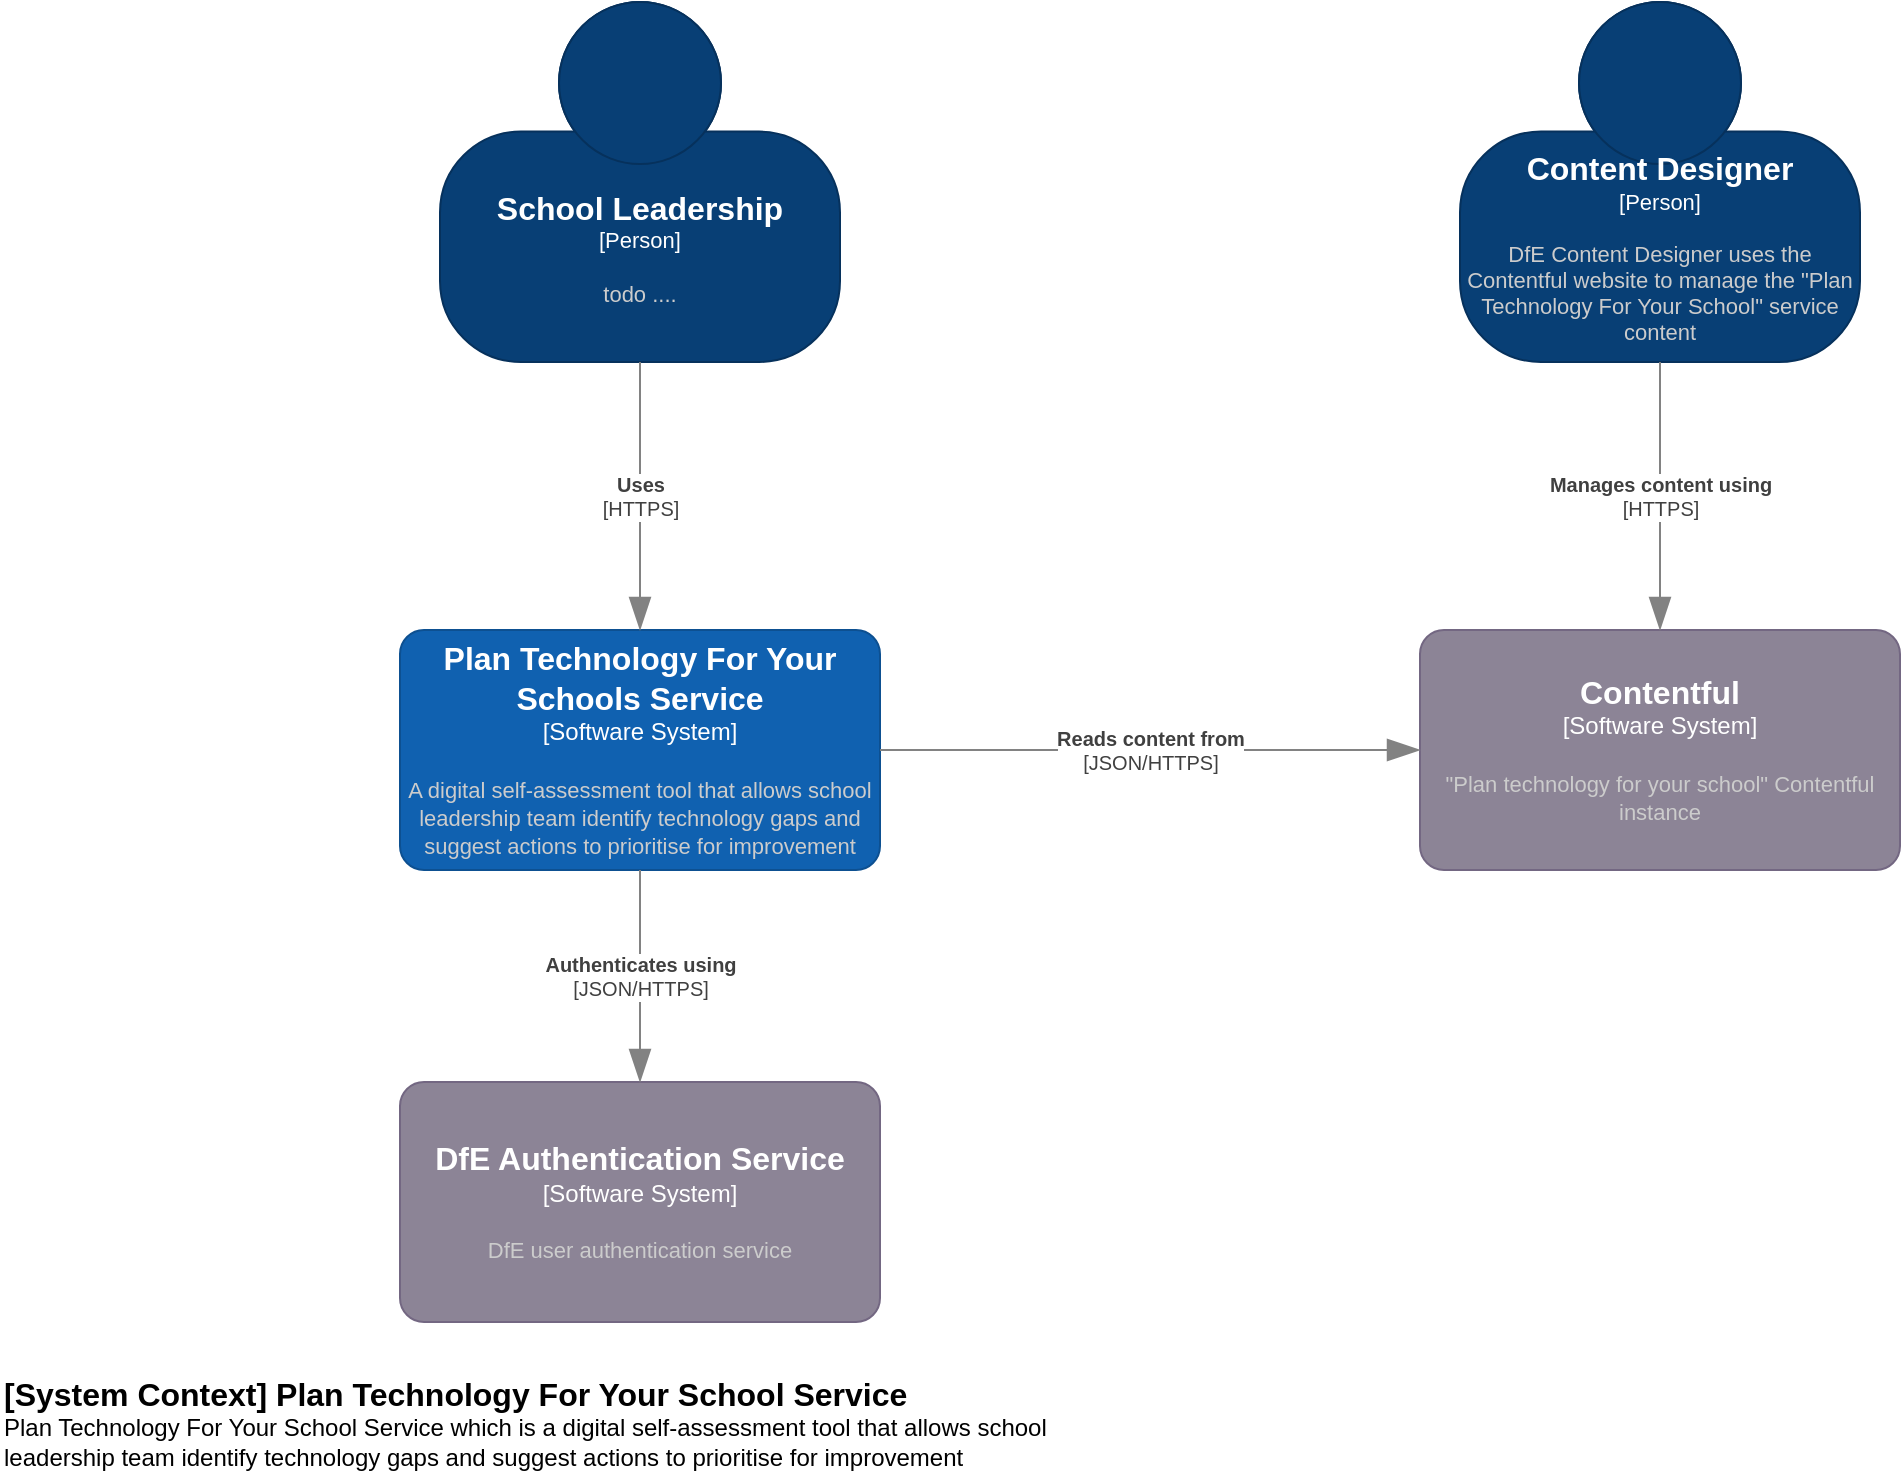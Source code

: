 <mxfile version="21.2.8" type="device" pages="3">
  <diagram id="llhbHg7pRr5Y0_1_ucUW" name="system-context">
    <mxGraphModel dx="1065" dy="969" grid="1" gridSize="10" guides="1" tooltips="1" connect="1" arrows="1" fold="1" page="1" pageScale="1" pageWidth="1169" pageHeight="827" math="0" shadow="0">
      <root>
        <mxCell id="0" />
        <mxCell id="1" parent="0" />
        <object placeholders="1" c4Name="Contentful" c4Type="Software System" c4Description="&quot;Plan technology for your school&quot; Contentful instance" label="&lt;font style=&quot;font-size: 16px&quot;&gt;&lt;b&gt;%c4Name%&lt;/b&gt;&lt;/font&gt;&lt;div&gt;[%c4Type%]&lt;/div&gt;&lt;br&gt;&lt;div&gt;&lt;font style=&quot;font-size: 11px&quot;&gt;&lt;font color=&quot;#cccccc&quot;&gt;%c4Description%&lt;/font&gt;&lt;/div&gt;" id="kcfevfEfx7oYS9AH0oSj-1">
          <mxCell style="rounded=1;whiteSpace=wrap;html=1;labelBackgroundColor=none;fillColor=#8C8496;fontColor=#ffffff;align=center;arcSize=10;strokeColor=#736782;metaEdit=1;resizable=0;points=[[0.25,0,0],[0.5,0,0],[0.75,0,0],[1,0.25,0],[1,0.5,0],[1,0.75,0],[0.75,1,0],[0.5,1,0],[0.25,1,0],[0,0.75,0],[0,0.5,0],[0,0.25,0]];" parent="1" vertex="1">
            <mxGeometry x="720" y="394" width="240" height="120" as="geometry" />
          </mxCell>
        </object>
        <object placeholders="1" c4Name="Content Designer" c4Type="Person" c4Description="DfE Content Designer uses the Contentful website to manage the &quot;Plan Technology For Your School&quot; service content" label="&lt;font style=&quot;font-size: 16px&quot;&gt;&lt;b&gt;%c4Name%&lt;/b&gt;&lt;/font&gt;&lt;div&gt;[%c4Type%]&lt;/div&gt;&lt;br&gt;&lt;div&gt;&lt;font style=&quot;font-size: 11px&quot;&gt;&lt;font color=&quot;#cccccc&quot;&gt;%c4Description%&lt;/font&gt;&lt;/div&gt;" id="kcfevfEfx7oYS9AH0oSj-2">
          <mxCell style="html=1;fontSize=11;dashed=0;whiteSpace=wrap;fillColor=#083F75;strokeColor=#06315C;fontColor=#ffffff;shape=mxgraph.c4.person2;align=center;metaEdit=1;points=[[0.5,0,0],[1,0.5,0],[1,0.75,0],[0.75,1,0],[0.5,1,0],[0.25,1,0],[0,0.75,0],[0,0.5,0]];resizable=0;" parent="1" vertex="1">
            <mxGeometry x="740" y="80" width="200" height="180" as="geometry" />
          </mxCell>
        </object>
        <object placeholders="1" c4Type="Relationship" c4Technology="HTTPS" c4Description="Manages content using" label="&lt;div style=&quot;text-align: left&quot;&gt;&lt;div style=&quot;text-align: center&quot;&gt;&lt;b&gt;%c4Description%&lt;/b&gt;&lt;/div&gt;&lt;div style=&quot;text-align: center&quot;&gt;[%c4Technology%]&lt;/div&gt;&lt;/div&gt;" id="kcfevfEfx7oYS9AH0oSj-3">
          <mxCell style="endArrow=blockThin;html=1;fontSize=10;fontColor=#404040;strokeWidth=1;endFill=1;strokeColor=#828282;elbow=vertical;metaEdit=1;endSize=14;startSize=14;jumpStyle=arc;jumpSize=16;rounded=0;edgeStyle=orthogonalEdgeStyle;exitX=0.5;exitY=1;exitDx=0;exitDy=0;exitPerimeter=0;" parent="1" source="kcfevfEfx7oYS9AH0oSj-2" target="kcfevfEfx7oYS9AH0oSj-1" edge="1">
            <mxGeometry width="240" relative="1" as="geometry">
              <mxPoint x="830" y="470" as="sourcePoint" />
              <mxPoint x="1070" y="470" as="targetPoint" />
            </mxGeometry>
          </mxCell>
        </object>
        <object placeholders="1" c4Name="DfE Authentication Service" c4Type="Software System" c4Description="DfE user authentication service" label="&lt;font style=&quot;font-size: 16px&quot;&gt;&lt;b&gt;%c4Name%&lt;/b&gt;&lt;/font&gt;&lt;div&gt;[%c4Type%]&lt;/div&gt;&lt;br&gt;&lt;div&gt;&lt;font style=&quot;font-size: 11px&quot;&gt;&lt;font color=&quot;#cccccc&quot;&gt;%c4Description%&lt;/font&gt;&lt;/div&gt;" id="kcfevfEfx7oYS9AH0oSj-4">
          <mxCell style="rounded=1;whiteSpace=wrap;html=1;labelBackgroundColor=none;fillColor=#8C8496;fontColor=#ffffff;align=center;arcSize=10;strokeColor=#736782;metaEdit=1;resizable=0;points=[[0.25,0,0],[0.5,0,0],[0.75,0,0],[1,0.25,0],[1,0.5,0],[1,0.75,0],[0.75,1,0],[0.5,1,0],[0.25,1,0],[0,0.75,0],[0,0.5,0],[0,0.25,0]];" parent="1" vertex="1">
            <mxGeometry x="210" y="620" width="240" height="120" as="geometry" />
          </mxCell>
        </object>
        <object placeholders="1" c4Name="Plan Technology For Your Schools Service" c4Type="Software System" c4Description="A digital self-assessment tool that allows school leadership team identify technology gaps and suggest actions to prioritise for improvement" label="&lt;font style=&quot;font-size: 16px&quot;&gt;&lt;b&gt;%c4Name%&lt;/b&gt;&lt;/font&gt;&lt;div&gt;[%c4Type%]&lt;/div&gt;&lt;br&gt;&lt;div&gt;&lt;font style=&quot;font-size: 11px&quot;&gt;&lt;font color=&quot;#cccccc&quot;&gt;%c4Description%&lt;/font&gt;&lt;/div&gt;" id="kcfevfEfx7oYS9AH0oSj-5">
          <mxCell style="rounded=1;whiteSpace=wrap;html=1;labelBackgroundColor=none;fillColor=#1061B0;fontColor=#ffffff;align=center;arcSize=10;strokeColor=#0D5091;metaEdit=1;resizable=0;points=[[0.25,0,0],[0.5,0,0],[0.75,0,0],[1,0.25,0],[1,0.5,0],[1,0.75,0],[0.75,1,0],[0.5,1,0],[0.25,1,0],[0,0.75,0],[0,0.5,0],[0,0.25,0]];" parent="1" vertex="1">
            <mxGeometry x="210" y="394" width="240" height="120" as="geometry" />
          </mxCell>
        </object>
        <object placeholders="1" c4Type="Relationship" c4Technology="JSON/HTTPS" c4Description="Reads content from" label="&lt;div style=&quot;text-align: left&quot;&gt;&lt;div style=&quot;text-align: center&quot;&gt;&lt;b&gt;%c4Description%&lt;/b&gt;&lt;/div&gt;&lt;div style=&quot;text-align: center&quot;&gt;[%c4Technology%]&lt;/div&gt;&lt;/div&gt;" id="kcfevfEfx7oYS9AH0oSj-6">
          <mxCell style="endArrow=blockThin;html=1;fontSize=10;fontColor=#404040;strokeWidth=1;endFill=1;strokeColor=#828282;elbow=vertical;metaEdit=1;endSize=14;startSize=14;jumpStyle=arc;jumpSize=16;rounded=0;edgeStyle=orthogonalEdgeStyle;exitX=1;exitY=0.5;exitDx=0;exitDy=0;exitPerimeter=0;entryX=0;entryY=0.5;entryDx=0;entryDy=0;entryPerimeter=0;" parent="1" source="kcfevfEfx7oYS9AH0oSj-5" target="kcfevfEfx7oYS9AH0oSj-1" edge="1">
            <mxGeometry width="240" relative="1" as="geometry">
              <mxPoint x="500" y="580" as="sourcePoint" />
              <mxPoint x="740" y="580" as="targetPoint" />
            </mxGeometry>
          </mxCell>
        </object>
        <object placeholders="1" c4Type="Relationship" c4Technology="JSON/HTTPS" c4Description="Authenticates using" label="&lt;div style=&quot;text-align: left&quot;&gt;&lt;div style=&quot;text-align: center&quot;&gt;&lt;b&gt;%c4Description%&lt;/b&gt;&lt;/div&gt;&lt;div style=&quot;text-align: center&quot;&gt;[%c4Technology%]&lt;/div&gt;&lt;/div&gt;" id="kcfevfEfx7oYS9AH0oSj-7">
          <mxCell style="endArrow=blockThin;html=1;fontSize=10;fontColor=#404040;strokeWidth=1;endFill=1;strokeColor=#828282;elbow=vertical;metaEdit=1;endSize=14;startSize=14;jumpStyle=arc;jumpSize=16;rounded=0;edgeStyle=orthogonalEdgeStyle;exitX=0.5;exitY=1;exitDx=0;exitDy=0;exitPerimeter=0;entryX=0.5;entryY=0;entryDx=0;entryDy=0;entryPerimeter=0;" parent="1" source="kcfevfEfx7oYS9AH0oSj-5" target="kcfevfEfx7oYS9AH0oSj-4" edge="1">
            <mxGeometry width="240" relative="1" as="geometry">
              <mxPoint x="350" y="600" as="sourcePoint" />
              <mxPoint x="590" y="600" as="targetPoint" />
            </mxGeometry>
          </mxCell>
        </object>
        <object placeholders="1" c4Name="School Leadership" c4Type="Person" c4Description="todo ...." label="&lt;font style=&quot;font-size: 16px&quot;&gt;&lt;b&gt;%c4Name%&lt;/b&gt;&lt;/font&gt;&lt;div&gt;[%c4Type%]&lt;/div&gt;&lt;br&gt;&lt;div&gt;&lt;font style=&quot;font-size: 11px&quot;&gt;&lt;font color=&quot;#cccccc&quot;&gt;%c4Description%&lt;/font&gt;&lt;/div&gt;" id="kcfevfEfx7oYS9AH0oSj-8">
          <mxCell style="html=1;fontSize=11;dashed=0;whiteSpace=wrap;fillColor=#083F75;strokeColor=#06315C;fontColor=#ffffff;shape=mxgraph.c4.person2;align=center;metaEdit=1;points=[[0.5,0,0],[1,0.5,0],[1,0.75,0],[0.75,1,0],[0.5,1,0],[0.25,1,0],[0,0.75,0],[0,0.5,0]];resizable=0;" parent="1" vertex="1">
            <mxGeometry x="230" y="80" width="200" height="180" as="geometry" />
          </mxCell>
        </object>
        <object placeholders="1" c4Name="[System Context] Plan Technology For Your School Service" c4Type="ContainerScopeBoundary" c4Description="Plan Technology For Your School Service which is a digital self-assessment tool that allows school leadership team identify technology gaps and suggest actions to prioritise for improvement" label="&lt;font style=&quot;font-size: 16px&quot;&gt;&lt;b&gt;&lt;div style=&quot;text-align: left&quot;&gt;%c4Name%&lt;/div&gt;&lt;/b&gt;&lt;/font&gt;&lt;div style=&quot;text-align: left&quot;&gt;%c4Description%&lt;/div&gt;" id="tpSk6BD5lnO9icv4CqCy-1">
          <mxCell style="text;html=1;strokeColor=none;fillColor=none;align=left;verticalAlign=top;whiteSpace=wrap;rounded=0;metaEdit=1;allowArrows=0;resizable=1;rotatable=0;connectable=0;recursiveResize=0;expand=0;pointerEvents=0;points=[[0.25,0,0],[0.5,0,0],[0.75,0,0],[1,0.25,0],[1,0.5,0],[1,0.75,0],[0.75,1,0],[0.5,1,0],[0.25,1,0],[0,0.75,0],[0,0.5,0],[0,0.25,0]];" parent="1" vertex="1">
            <mxGeometry x="10" y="760" width="550" height="60" as="geometry" />
          </mxCell>
        </object>
        <object placeholders="1" c4Type="Relationship" c4Technology="HTTPS" c4Description="Uses" label="&lt;div style=&quot;text-align: left&quot;&gt;&lt;div style=&quot;text-align: center&quot;&gt;&lt;b&gt;%c4Description%&lt;/b&gt;&lt;/div&gt;&lt;div style=&quot;text-align: center&quot;&gt;[%c4Technology%]&lt;/div&gt;&lt;/div&gt;" id="AFK7GcSgtt33SaGjXQTe-1">
          <mxCell style="endArrow=blockThin;html=1;fontSize=10;fontColor=#404040;strokeWidth=1;endFill=1;strokeColor=#828282;elbow=vertical;metaEdit=1;endSize=14;startSize=14;jumpStyle=arc;jumpSize=16;rounded=0;edgeStyle=orthogonalEdgeStyle;exitX=0.5;exitY=1;exitDx=0;exitDy=0;exitPerimeter=0;entryX=0.5;entryY=0;entryDx=0;entryDy=0;entryPerimeter=0;" parent="1" source="kcfevfEfx7oYS9AH0oSj-8" target="kcfevfEfx7oYS9AH0oSj-5" edge="1">
            <mxGeometry width="240" relative="1" as="geometry">
              <mxPoint x="290" y="320" as="sourcePoint" />
              <mxPoint x="530" y="320" as="targetPoint" />
            </mxGeometry>
          </mxCell>
        </object>
      </root>
    </mxGraphModel>
  </diagram>
  <diagram id="xTMcLO7WWEW4lS0KgW8j" name="container-diagram">
    <mxGraphModel dx="1065" dy="969" grid="1" gridSize="10" guides="1" tooltips="1" connect="1" arrows="1" fold="1" page="1" pageScale="1" pageWidth="1169" pageHeight="827" math="0" shadow="0">
      <root>
        <mxCell id="0" />
        <mxCell id="1" parent="0" />
        <object placeholders="1" c4Name="Plan Technology For Your Schools Service" c4Type="SystemScopeBoundary" c4Application="Software System" label="&lt;font style=&quot;font-size: 16px&quot;&gt;&lt;b&gt;&lt;div style=&quot;text-align: left&quot;&gt;%c4Name%&lt;/div&gt;&lt;/b&gt;&lt;/font&gt;&lt;div style=&quot;text-align: left&quot;&gt;[%c4Application%]&lt;/div&gt;" id="O6oBchrZ0YL39jiJQCHx-1">
          <mxCell style="rounded=1;fontSize=11;whiteSpace=wrap;html=1;dashed=1;arcSize=20;fillColor=none;strokeColor=#666666;fontColor=#333333;labelBackgroundColor=none;align=left;verticalAlign=bottom;labelBorderColor=none;spacingTop=0;spacing=10;dashPattern=8 4;metaEdit=1;rotatable=0;perimeter=rectanglePerimeter;noLabel=0;labelPadding=0;allowArrows=0;connectable=0;expand=0;recursiveResize=0;editable=1;pointerEvents=0;absoluteArcSize=1;points=[[0.25,0,0],[0.5,0,0],[0.75,0,0],[1,0.25,0],[1,0.5,0],[1,0.75,0],[0.75,1,0],[0.5,1,0],[0.25,1,0],[0,0.75,0],[0,0.5,0],[0,0.25,0]];" vertex="1" parent="1">
            <mxGeometry x="20" y="253" width="860" height="506" as="geometry" />
          </mxCell>
        </object>
        <object placeholders="1" c4Name="Contentful" c4Type="Software System" c4Description="&quot;Plan technology for your school&quot; Contentful instance which is a headless CMS offering a flexible API-driven approach, enabling multi-platform content delivery and management with ease." label="&lt;font style=&quot;font-size: 16px&quot;&gt;&lt;b&gt;%c4Name%&lt;/b&gt;&lt;/font&gt;&lt;div&gt;[%c4Type%]&lt;/div&gt;&lt;br&gt;&lt;div&gt;&lt;font style=&quot;font-size: 11px&quot;&gt;&lt;font color=&quot;#cccccc&quot;&gt;%c4Description%&lt;/font&gt;&lt;/div&gt;" id="pgQvDQrHYyyHkx4VdOLk-1">
          <mxCell style="rounded=1;whiteSpace=wrap;html=1;labelBackgroundColor=none;fillColor=#8C8496;fontColor=#ffffff;align=center;arcSize=10;strokeColor=#736782;metaEdit=1;resizable=0;points=[[0.25,0,0],[0.5,0,0],[0.75,0,0],[1,0.25,0],[1,0.5,0],[1,0.75,0],[0.75,1,0],[0.5,1,0],[0.25,1,0],[0,0.75,0],[0,0.5,0],[0,0.25,0]];" vertex="1" parent="1">
            <mxGeometry x="912" y="330" width="240" height="120" as="geometry" />
          </mxCell>
        </object>
        <object placeholders="1" c4Name="DfE Sign-in Service" c4Type="Software System" c4Description="DfE Sign-in is how schools and other education organisations access DfE online services" label="&lt;font style=&quot;font-size: 16px&quot;&gt;&lt;b&gt;%c4Name%&lt;/b&gt;&lt;/font&gt;&lt;div&gt;[%c4Type%]&lt;/div&gt;&lt;br&gt;&lt;div&gt;&lt;font style=&quot;font-size: 11px&quot;&gt;&lt;font color=&quot;#cccccc&quot;&gt;%c4Description%&lt;/font&gt;&lt;/div&gt;" id="4XgTArNsYvHyBIFuxyTV-1">
          <mxCell style="rounded=1;whiteSpace=wrap;html=1;labelBackgroundColor=none;fillColor=#8C8496;fontColor=#ffffff;align=center;arcSize=10;strokeColor=#736782;metaEdit=1;resizable=0;points=[[0.25,0,0],[0.5,0,0],[0.75,0,0],[1,0.25,0],[1,0.5,0],[1,0.75,0],[0.75,1,0],[0.5,1,0],[0.25,1,0],[0,0.75,0],[0,0.5,0],[0,0.25,0]];" vertex="1" parent="1">
            <mxGeometry x="450" y="100" width="240" height="120" as="geometry" />
          </mxCell>
        </object>
        <object placeholders="1" c4Name="School Leadership" c4Type="Person" c4Description="todo ...." label="&lt;font style=&quot;font-size: 16px&quot;&gt;&lt;b&gt;%c4Name%&lt;/b&gt;&lt;/font&gt;&lt;div&gt;[%c4Type%]&lt;/div&gt;&lt;br&gt;&lt;div&gt;&lt;font style=&quot;font-size: 11px&quot;&gt;&lt;font color=&quot;#cccccc&quot;&gt;%c4Description%&lt;/font&gt;&lt;/div&gt;" id="7vjGi-4TEvc-QNEJ7eCa-1">
          <mxCell style="html=1;fontSize=11;dashed=0;whiteSpace=wrap;fillColor=#083F75;strokeColor=#06315C;fontColor=#ffffff;shape=mxgraph.c4.person2;align=center;metaEdit=1;points=[[0.5,0,0],[1,0.5,0],[1,0.75,0],[0.75,1,0],[0.5,1,0],[0.25,1,0],[0,0.75,0],[0,0.5,0]];resizable=0;" vertex="1" parent="1">
            <mxGeometry x="100" y="23" width="200" height="180" as="geometry" />
          </mxCell>
        </object>
        <object placeholders="1" c4Name="Content Designer" c4Type="Person" c4Description="DfE Content Designer uses the Contentful website to manage the &quot;Plan Technology For Your School&quot; service content" label="&lt;font style=&quot;font-size: 16px&quot;&gt;&lt;b&gt;%c4Name%&lt;/b&gt;&lt;/font&gt;&lt;div&gt;[%c4Type%]&lt;/div&gt;&lt;br&gt;&lt;div&gt;&lt;font style=&quot;font-size: 11px&quot;&gt;&lt;font color=&quot;#cccccc&quot;&gt;%c4Description%&lt;/font&gt;&lt;/div&gt;" id="uL8MtvQMhVevNlb0I7o1-1">
          <mxCell style="html=1;fontSize=11;dashed=0;whiteSpace=wrap;fillColor=#083F75;strokeColor=#06315C;fontColor=#ffffff;shape=mxgraph.c4.person2;align=center;metaEdit=1;points=[[0.5,0,0],[1,0.5,0],[1,0.75,0],[0.75,1,0],[0.5,1,0],[0.25,1,0],[0,0.75,0],[0,0.5,0]];resizable=0;" vertex="1" parent="1">
            <mxGeometry x="932" y="23" width="200" height="180" as="geometry" />
          </mxCell>
        </object>
        <object placeholders="1" c4Type="Relationship" c4Technology="HTTPS" c4Description="Manages content using" label="&lt;div style=&quot;text-align: left&quot;&gt;&lt;div style=&quot;text-align: center&quot;&gt;&lt;b&gt;%c4Description%&lt;/b&gt;&lt;/div&gt;&lt;div style=&quot;text-align: center&quot;&gt;[%c4Technology%]&lt;/div&gt;&lt;/div&gt;" id="Sfm_Lx1nd5BcqRbDe_9p-1">
          <mxCell style="endArrow=blockThin;html=1;fontSize=10;fontColor=#404040;strokeWidth=1;endFill=1;strokeColor=#828282;elbow=vertical;metaEdit=1;endSize=14;startSize=14;jumpStyle=arc;jumpSize=16;rounded=0;edgeStyle=orthogonalEdgeStyle;exitX=0.5;exitY=1;exitDx=0;exitDy=0;exitPerimeter=0;" edge="1" parent="1" source="uL8MtvQMhVevNlb0I7o1-1" target="pgQvDQrHYyyHkx4VdOLk-1">
            <mxGeometry width="240" relative="1" as="geometry">
              <mxPoint x="862" y="253" as="sourcePoint" />
              <mxPoint x="862" y="387" as="targetPoint" />
            </mxGeometry>
          </mxCell>
        </object>
        <object placeholders="1" c4Type="Relationship" c4Technology="HTTPS" c4Description="Uses" label="&lt;div style=&quot;text-align: left&quot;&gt;&lt;div style=&quot;text-align: center&quot;&gt;&lt;b&gt;%c4Description%&lt;/b&gt;&lt;/div&gt;&lt;div style=&quot;text-align: center&quot;&gt;[%c4Technology%]&lt;/div&gt;&lt;/div&gt;" id="6KHPZgez69xVDhv4J5xw-1">
          <mxCell style="endArrow=blockThin;html=1;fontSize=10;fontColor=#404040;strokeWidth=1;endFill=1;strokeColor=#828282;elbow=vertical;metaEdit=1;endSize=14;startSize=14;jumpStyle=arc;jumpSize=16;rounded=0;edgeStyle=orthogonalEdgeStyle;exitX=0.5;exitY=1;exitDx=0;exitDy=0;exitPerimeter=0;entryX=0.5;entryY=0;entryDx=0;entryDy=0;entryPerimeter=0;" edge="1" parent="1" source="7vjGi-4TEvc-QNEJ7eCa-1" target="ds1wdObaHgS2VHU4gXvM-2">
            <mxGeometry width="240" relative="1" as="geometry">
              <mxPoint x="330" y="253" as="sourcePoint" />
              <mxPoint x="150" y="383" as="targetPoint" />
            </mxGeometry>
          </mxCell>
        </object>
        <object placeholders="1" c4Type="PlanTech Database" c4Container="Container" c4Technology="Azure SQL" c4Description="Description of storage type container role/responsibility." label="&lt;font style=&quot;font-size: 16px&quot;&gt;&lt;b&gt;%c4Type%&lt;/b&gt;&lt;/font&gt;&lt;div&gt;[%c4Container%:&amp;nbsp;%c4Technology%]&lt;/div&gt;&lt;br&gt;&lt;div&gt;&lt;font style=&quot;font-size: 11px&quot;&gt;&lt;font color=&quot;#E6E6E6&quot;&gt;%c4Description%&lt;/font&gt;&lt;/div&gt;" id="ds1wdObaHgS2VHU4gXvM-1">
          <mxCell style="shape=cylinder3;size=15;whiteSpace=wrap;html=1;boundedLbl=1;rounded=0;labelBackgroundColor=none;fillColor=#23A2D9;fontSize=12;fontColor=#ffffff;align=center;strokeColor=#0E7DAD;metaEdit=1;points=[[0.5,0,0],[1,0.25,0],[1,0.5,0],[1,0.75,0],[0.5,1,0],[0,0.75,0],[0,0.5,0],[0,0.25,0]];resizable=0;" vertex="1" parent="1">
            <mxGeometry x="620" y="573" width="240" height="120" as="geometry" />
          </mxCell>
        </object>
        <object placeholders="1" c4Name="PlanTech App" c4Type="Container" c4Technology="ASP.NET MVC" c4Description="" label="&lt;font style=&quot;font-size: 16px&quot;&gt;&lt;b&gt;%c4Name%&lt;/b&gt;&lt;/font&gt;&lt;div&gt;[%c4Type%: %c4Technology%]&lt;/div&gt;&lt;br&gt;&lt;div&gt;&lt;font style=&quot;font-size: 11px&quot;&gt;&lt;font color=&quot;#E6E6E6&quot;&gt;%c4Description%&lt;/font&gt;&lt;/div&gt;" id="ds1wdObaHgS2VHU4gXvM-2">
          <mxCell style="rounded=1;whiteSpace=wrap;html=1;fontSize=11;labelBackgroundColor=none;fillColor=#23A2D9;fontColor=#ffffff;align=center;arcSize=10;strokeColor=#0E7DAD;metaEdit=1;resizable=0;points=[[0.25,0,0],[0.5,0,0],[0.75,0,0],[1,0.25,0],[1,0.5,0],[1,0.75,0],[0.75,1,0],[0.5,1,0],[0.25,1,0],[0,0.75,0],[0,0.5,0],[0,0.25,0]];" vertex="1" parent="1">
            <mxGeometry x="80" y="300" width="240" height="120" as="geometry" />
          </mxCell>
        </object>
        <object placeholders="1" c4Name="Azure Key Vault" c4Type="Software System" c4Description="Azure Key Vault is a cloud service for securely storing and accessing secrets, keys, and certificates, enhancing data protection." label="&lt;font style=&quot;font-size: 16px&quot;&gt;&lt;b&gt;%c4Name%&lt;/b&gt;&lt;/font&gt;&lt;div&gt;[%c4Type%]&lt;/div&gt;&lt;br&gt;&lt;div&gt;&lt;font style=&quot;font-size: 11px&quot;&gt;&lt;font color=&quot;#cccccc&quot;&gt;%c4Description%&lt;/font&gt;&lt;/div&gt;" id="Yr6ur-0m9Q9l5Qvae4gP-2">
          <mxCell style="rounded=1;whiteSpace=wrap;html=1;labelBackgroundColor=none;fillColor=#23A2D9;fontColor=#ffffff;align=center;arcSize=10;strokeColor=#736782;metaEdit=1;resizable=0;points=[[0.25,0,0],[0.5,0,0],[0.75,0,0],[1,0.25,0],[1,0.5,0],[1,0.75,0],[0.75,1,0],[0.5,1,0],[0.25,1,0],[0,0.75,0],[0,0.5,0],[0,0.25,0]];" vertex="1" parent="1">
            <mxGeometry x="80" y="573" width="240" height="120" as="geometry" />
          </mxCell>
        </object>
        <mxCell id="Yr6ur-0m9Q9l5Qvae4gP-3" value="" style="image;aspect=fixed;html=1;points=[];align=center;fontSize=12;image=img/lib/azure2/security/Key_Vaults.svg;" vertex="1" parent="1">
          <mxGeometry x="60" y="553" width="40" height="40" as="geometry" />
        </mxCell>
        <mxCell id="Yr6ur-0m9Q9l5Qvae4gP-5" value="" style="image;aspect=fixed;html=1;points=[];align=center;fontSize=12;image=img/lib/azure2/databases/SQL_Database.svg;" vertex="1" parent="1">
          <mxGeometry x="600" y="553" width="37.5" height="50" as="geometry" />
        </mxCell>
        <mxCell id="Yr6ur-0m9Q9l5Qvae4gP-8" value="" style="shape=image;verticalLabelPosition=bottom;labelBackgroundColor=default;verticalAlign=top;aspect=fixed;imageAspect=0;image=https://seeklogo.com/images/C/contentful-logo-C395C545BF-seeklogo.com.png;" vertex="1" parent="1">
          <mxGeometry x="896" y="310" width="36" height="40.6" as="geometry" />
        </mxCell>
        <object placeholders="1" c4Name="Azure Application Insights" c4Type="Software System" c4Description="Azure Application Insights is a Microsoft service providing real-time analytics and diagnostics for developers to improve application performance and usability." label="&lt;font style=&quot;font-size: 16px&quot;&gt;&lt;b&gt;%c4Name%&lt;/b&gt;&lt;/font&gt;&lt;div&gt;[%c4Type%]&lt;/div&gt;&lt;br&gt;&lt;div&gt;&lt;font style=&quot;font-size: 11px&quot;&gt;&lt;font color=&quot;#cccccc&quot;&gt;%c4Description%&lt;/font&gt;&lt;/div&gt;" id="Yr6ur-0m9Q9l5Qvae4gP-9">
          <mxCell style="rounded=1;whiteSpace=wrap;html=1;labelBackgroundColor=none;fillColor=#23A2D9;fontColor=#ffffff;align=center;arcSize=10;strokeColor=#736782;metaEdit=1;resizable=0;points=[[0.25,0,0],[0.5,0,0],[0.75,0,0],[1,0.25,0],[1,0.5,0],[1,0.75,0],[0.75,1,0],[0.5,1,0],[0.25,1,0],[0,0.75,0],[0,0.5,0],[0,0.25,0]];" vertex="1" parent="1">
            <mxGeometry x="344.5" y="573" width="240" height="120" as="geometry" />
          </mxCell>
        </object>
        <mxCell id="Yr6ur-0m9Q9l5Qvae4gP-10" value="" style="image;aspect=fixed;html=1;points=[];align=center;fontSize=12;image=img/lib/azure2/devops/Application_Insights.svg;" vertex="1" parent="1">
          <mxGeometry x="334.5" y="553" width="27.94" height="40" as="geometry" />
        </mxCell>
        <object placeholders="1" c4Type="Relationship" c4Technology="HTTPS" c4Description="Reads / Writes" label="&lt;div style=&quot;text-align: left&quot;&gt;&lt;div style=&quot;text-align: center&quot;&gt;&lt;b&gt;%c4Description%&lt;/b&gt;&lt;/div&gt;&lt;div style=&quot;text-align: center&quot;&gt;[%c4Technology%]&lt;/div&gt;&lt;/div&gt;" id="Yr6ur-0m9Q9l5Qvae4gP-11">
          <mxCell style="endArrow=blockThin;html=1;fontSize=10;fontColor=#404040;strokeWidth=1;endFill=1;strokeColor=#828282;elbow=vertical;metaEdit=1;endSize=14;startSize=14;jumpStyle=none;jumpSize=16;rounded=0;edgeStyle=orthogonalEdgeStyle;exitX=0.5;exitY=1;exitDx=0;exitDy=0;exitPerimeter=0;entryX=0.5;entryY=0;entryDx=0;entryDy=0;entryPerimeter=0;" edge="1" parent="1" source="ds1wdObaHgS2VHU4gXvM-2" target="ds1wdObaHgS2VHU4gXvM-1">
            <mxGeometry width="240" relative="1" as="geometry">
              <mxPoint x="210" y="213" as="sourcePoint" />
              <mxPoint x="210" y="393" as="targetPoint" />
              <Array as="points">
                <mxPoint x="200" y="453" />
                <mxPoint x="740" y="453" />
              </Array>
            </mxGeometry>
          </mxCell>
        </object>
        <object placeholders="1" c4Type="Relationship" c4Technology="TDS / TCP/IP" c4Description="Retrieves&#xa;settings from" label="&lt;div style=&quot;text-align: left&quot;&gt;&lt;div style=&quot;text-align: center&quot;&gt;&lt;b&gt;%c4Description%&lt;/b&gt;&lt;/div&gt;&lt;div style=&quot;text-align: center&quot;&gt;[%c4Technology%]&lt;/div&gt;&lt;/div&gt;" id="Yr6ur-0m9Q9l5Qvae4gP-12">
          <mxCell style="endArrow=blockThin;html=1;fontSize=10;fontColor=#404040;strokeWidth=1;endFill=1;strokeColor=#828282;elbow=vertical;metaEdit=1;endSize=14;startSize=14;jumpStyle=none;jumpSize=16;rounded=0;edgeStyle=orthogonalEdgeStyle;entryX=0.5;entryY=0;entryDx=0;entryDy=0;entryPerimeter=0;exitX=0.5;exitY=1;exitDx=0;exitDy=0;exitPerimeter=0;" edge="1" parent="1" source="ds1wdObaHgS2VHU4gXvM-2" target="Yr6ur-0m9Q9l5Qvae4gP-2">
            <mxGeometry x="0.438" width="240" relative="1" as="geometry">
              <mxPoint x="200" y="533" as="sourcePoint" />
              <mxPoint x="210" y="393" as="targetPoint" />
              <mxPoint as="offset" />
            </mxGeometry>
          </mxCell>
        </object>
        <object placeholders="1" c4Type="Relationship" c4Technology="HTTPS" c4Description="Logs to" label="&lt;div style=&quot;text-align: left&quot;&gt;&lt;div style=&quot;text-align: center&quot;&gt;&lt;b&gt;%c4Description%&lt;/b&gt;&lt;/div&gt;&lt;div style=&quot;text-align: center&quot;&gt;[%c4Technology%]&lt;/div&gt;&lt;/div&gt;" id="Yr6ur-0m9Q9l5Qvae4gP-13">
          <mxCell style="endArrow=blockThin;html=1;fontSize=10;fontColor=#404040;strokeWidth=1;endFill=1;strokeColor=#828282;elbow=vertical;metaEdit=1;endSize=14;startSize=14;jumpStyle=none;jumpSize=16;rounded=0;edgeStyle=orthogonalEdgeStyle;entryX=0.5;entryY=0;entryDx=0;entryDy=0;entryPerimeter=0;exitX=0.5;exitY=1;exitDx=0;exitDy=0;exitPerimeter=0;" edge="1" parent="1" source="ds1wdObaHgS2VHU4gXvM-2" target="Yr6ur-0m9Q9l5Qvae4gP-9">
            <mxGeometry x="0.04" width="240" relative="1" as="geometry">
              <mxPoint x="210" y="513" as="sourcePoint" />
              <mxPoint x="210" y="633" as="targetPoint" />
              <Array as="points">
                <mxPoint x="200" y="489" />
                <mxPoint x="465" y="489" />
              </Array>
              <mxPoint as="offset" />
            </mxGeometry>
          </mxCell>
        </object>
        <object placeholders="1" c4Type="Relationship" c4Technology="HTTPS" c4Description="Retrieves&#xa;content from" label="&lt;div style=&quot;text-align: left&quot;&gt;&lt;div style=&quot;text-align: center&quot;&gt;&lt;b&gt;%c4Description%&lt;/b&gt;&lt;/div&gt;&lt;div style=&quot;text-align: center&quot;&gt;[%c4Technology%]&lt;/div&gt;&lt;/div&gt;" id="Yr6ur-0m9Q9l5Qvae4gP-14">
          <mxCell style="endArrow=blockThin;html=1;fontSize=10;fontColor=#404040;strokeWidth=1;endFill=1;strokeColor=#828282;elbow=vertical;metaEdit=1;endSize=14;startSize=14;jumpStyle=arc;jumpSize=16;rounded=0;edgeStyle=orthogonalEdgeStyle;exitX=1;exitY=0.75;exitDx=0;exitDy=0;exitPerimeter=0;" edge="1" parent="1" source="ds1wdObaHgS2VHU4gXvM-2" target="pgQvDQrHYyyHkx4VdOLk-1">
            <mxGeometry width="240" relative="1" as="geometry">
              <mxPoint x="330" y="400" as="sourcePoint" />
              <mxPoint x="660" y="510" as="targetPoint" />
            </mxGeometry>
          </mxCell>
        </object>
        <object placeholders="1" c4Type="Relationship" c4Technology="HTTPS" c4Description="Validates&#xa;authenticates using" label="&lt;div style=&quot;text-align: left&quot;&gt;&lt;div style=&quot;text-align: center&quot;&gt;&lt;b&gt;%c4Description%&lt;/b&gt;&lt;/div&gt;&lt;div style=&quot;text-align: center&quot;&gt;[%c4Technology%]&lt;/div&gt;&lt;/div&gt;" id="2gJXP9zM08MONWZnGYaV-1">
          <mxCell style="endArrow=blockThin;html=1;fontSize=10;fontColor=#404040;strokeWidth=1;endFill=1;strokeColor=#828282;elbow=vertical;metaEdit=1;endSize=14;startSize=14;jumpStyle=arc;jumpSize=16;rounded=0;edgeStyle=orthogonalEdgeStyle;exitX=1;exitY=0.25;exitDx=0;exitDy=0;exitPerimeter=0;entryX=0.5;entryY=1;entryDx=0;entryDy=0;entryPerimeter=0;" edge="1" parent="1" source="ds1wdObaHgS2VHU4gXvM-2" target="4XgTArNsYvHyBIFuxyTV-1">
            <mxGeometry width="240" relative="1" as="geometry">
              <mxPoint x="330" y="340" as="sourcePoint" />
              <mxPoint x="918" y="339" as="targetPoint" />
            </mxGeometry>
          </mxCell>
        </object>
        <object placeholders="1" c4Name="[Containers] Plan Technology For Your Schools Service" c4Type="ContainerDiagramTitle" c4Description="The containers that make up the Plan Technology For Your Schools Service" label="&lt;font style=&quot;font-size: 16px&quot;&gt;&lt;b&gt;&lt;div style=&quot;text-align: left&quot;&gt;%c4Name%&lt;/div&gt;&lt;/b&gt;&lt;/font&gt;&lt;div style=&quot;text-align: left&quot;&gt;%c4Description%&lt;/div&gt;" id="2gJXP9zM08MONWZnGYaV-2">
          <mxCell style="text;html=1;strokeColor=none;fillColor=none;align=left;verticalAlign=top;whiteSpace=wrap;rounded=0;metaEdit=1;allowArrows=0;resizable=1;rotatable=0;connectable=0;recursiveResize=0;expand=0;pointerEvents=0;points=[[0.25,0,0],[0.5,0,0],[0.75,0,0],[1,0.25,0],[1,0.5,0],[1,0.75,0],[0.75,1,0],[0.5,1,0],[0.25,1,0],[0,0.75,0],[0,0.5,0],[0,0.25,0]];" vertex="1" parent="1">
            <mxGeometry x="10" y="774" width="440" height="40" as="geometry" />
          </mxCell>
        </object>
        <object placeholders="1" c4Type="Relationship" c4Technology="HTTPS" c4Description="Authenticates&#xa;using" label="&lt;div style=&quot;text-align: left&quot;&gt;&lt;div style=&quot;text-align: center&quot;&gt;&lt;b&gt;%c4Description%&lt;/b&gt;&lt;/div&gt;&lt;div style=&quot;text-align: center&quot;&gt;[%c4Technology%]&lt;/div&gt;&lt;/div&gt;" id="Al_1r6MnnfDCfOuhlNAg-1">
          <mxCell style="endArrow=blockThin;html=1;fontSize=10;fontColor=#404040;strokeWidth=1;endFill=1;strokeColor=#828282;elbow=vertical;metaEdit=1;endSize=14;startSize=14;jumpStyle=arc;jumpSize=16;rounded=0;edgeStyle=orthogonalEdgeStyle;exitX=1;exitY=0.75;exitDx=0;exitDy=0;exitPerimeter=0;entryX=0;entryY=0.5;entryDx=0;entryDy=0;entryPerimeter=0;" edge="1" parent="1" source="7vjGi-4TEvc-QNEJ7eCa-1" target="4XgTArNsYvHyBIFuxyTV-1">
            <mxGeometry width="240" relative="1" as="geometry">
              <mxPoint x="330" y="340" as="sourcePoint" />
              <mxPoint x="768" y="210" as="targetPoint" />
            </mxGeometry>
          </mxCell>
        </object>
      </root>
    </mxGraphModel>
  </diagram>
  <diagram id="R8T7l3_fYKCCiUWml91_" name="layer-component-diagram">
    <mxGraphModel dx="1331" dy="1211" grid="1" gridSize="10" guides="1" tooltips="1" connect="1" arrows="1" fold="1" page="1" pageScale="1" pageWidth="1169" pageHeight="827" math="0" shadow="0">
      <root>
        <mxCell id="0" />
        <mxCell id="1" parent="0" />
        <mxCell id="zLr4iddNBYBzz4iz83dv-4" style="edgeStyle=orthogonalEdgeStyle;rounded=0;orthogonalLoop=1;jettySize=auto;html=1;exitX=0.5;exitY=1;exitDx=0;exitDy=0;exitPerimeter=0;entryX=0.5;entryY=0;entryDx=0;entryDy=0;entryPerimeter=0;" edge="1" parent="1" source="zLr4iddNBYBzz4iz83dv-1" target="zLr4iddNBYBzz4iz83dv-2">
          <mxGeometry relative="1" as="geometry" />
        </mxCell>
        <object placeholders="1" c4Name="Presentation Layer" c4Type="Component" c4Technology="MVC/Razor" c4Description="This layer is a MVC/Razor application based on C# Core 7" label="&lt;font style=&quot;font-size: 16px&quot;&gt;&lt;b&gt;%c4Name%&lt;/b&gt;&lt;/font&gt;&lt;div&gt;[%c4Type%: %c4Technology%]&lt;/div&gt;&lt;br&gt;&lt;div&gt;&lt;font style=&quot;font-size: 11px&quot;&gt;%c4Description%&lt;/font&gt;&lt;/div&gt;" id="zLr4iddNBYBzz4iz83dv-1">
          <mxCell style="rounded=1;whiteSpace=wrap;html=1;labelBackgroundColor=none;fillColor=#63BEF2;fontColor=#ffffff;align=center;arcSize=6;strokeColor=#2086C9;metaEdit=1;resizable=0;points=[[0.25,0,0],[0.5,0,0],[0.75,0,0],[1,0.25,0],[1,0.5,0],[1,0.75,0],[0.75,1,0],[0.5,1,0],[0.25,1,0],[0,0.75,0],[0,0.5,0],[0,0.25,0]];" vertex="1" parent="1">
            <mxGeometry x="140" y="159" width="240" height="120" as="geometry" />
          </mxCell>
        </object>
        <mxCell id="zLr4iddNBYBzz4iz83dv-5" style="edgeStyle=orthogonalEdgeStyle;rounded=0;orthogonalLoop=1;jettySize=auto;html=1;exitX=0.5;exitY=1;exitDx=0;exitDy=0;exitPerimeter=0;entryX=0.5;entryY=0;entryDx=0;entryDy=0;entryPerimeter=0;" edge="1" parent="1" source="zLr4iddNBYBzz4iz83dv-2" target="zLr4iddNBYBzz4iz83dv-3">
          <mxGeometry relative="1" as="geometry" />
        </mxCell>
        <mxCell id="zLr4iddNBYBzz4iz83dv-7" style="edgeStyle=orthogonalEdgeStyle;rounded=0;orthogonalLoop=1;jettySize=auto;html=1;exitX=1;exitY=0.5;exitDx=0;exitDy=0;exitPerimeter=0;entryX=0;entryY=0.5;entryDx=0;entryDy=0;entryPerimeter=0;" edge="1" parent="1" source="zLr4iddNBYBzz4iz83dv-2" target="zLr4iddNBYBzz4iz83dv-6">
          <mxGeometry relative="1" as="geometry" />
        </mxCell>
        <object placeholders="1" c4Name="Application Layer" c4Type="Component" c4Technology="C#" c4Description="Contains all application logic" label="&lt;font style=&quot;font-size: 16px&quot;&gt;&lt;b&gt;%c4Name%&lt;/b&gt;&lt;/font&gt;&lt;div&gt;[%c4Type%: %c4Technology%]&lt;/div&gt;&lt;br&gt;&lt;div&gt;&lt;font style=&quot;font-size: 11px&quot;&gt;%c4Description%&lt;/font&gt;&lt;/div&gt;" id="zLr4iddNBYBzz4iz83dv-2">
          <mxCell style="rounded=1;whiteSpace=wrap;html=1;labelBackgroundColor=none;fillColor=#63BEF2;fontColor=#ffffff;align=center;arcSize=6;strokeColor=#2086C9;metaEdit=1;resizable=0;points=[[0.25,0,0],[0.5,0,0],[0.75,0,0],[1,0.25,0],[1,0.5,0],[1,0.75,0],[0.75,1,0],[0.5,1,0],[0.25,1,0],[0,0.75,0],[0,0.5,0],[0,0.25,0]];" vertex="1" parent="1">
            <mxGeometry x="140" y="353" width="240" height="120" as="geometry" />
          </mxCell>
        </object>
        <object placeholders="1" c4Name="Domain Layer" c4Type="Component" c4Technology="C#" c4Description="Contain all entities, enums, exceptions, interfaces, types and logic specific to the domain layer" label="&lt;font style=&quot;font-size: 16px&quot;&gt;&lt;b&gt;%c4Name%&lt;/b&gt;&lt;/font&gt;&lt;div&gt;[%c4Type%: %c4Technology%]&lt;/div&gt;&lt;br&gt;&lt;div&gt;&lt;font style=&quot;font-size: 11px&quot;&gt;%c4Description%&lt;/font&gt;&lt;/div&gt;" id="zLr4iddNBYBzz4iz83dv-3">
          <mxCell style="rounded=1;whiteSpace=wrap;html=1;labelBackgroundColor=none;fillColor=#63BEF2;fontColor=#ffffff;align=center;arcSize=6;strokeColor=#2086C9;metaEdit=1;resizable=0;points=[[0.25,0,0],[0.5,0,0],[0.75,0,0],[1,0.25,0],[1,0.5,0],[1,0.75,0],[0.75,1,0],[0.5,1,0],[0.25,1,0],[0,0.75,0],[0,0.5,0],[0,0.25,0]];" vertex="1" parent="1">
            <mxGeometry x="140" y="549" width="240" height="120" as="geometry" />
          </mxCell>
        </object>
        <object placeholders="1" c4Name="Infrastructure Layer" c4Type="Component" c4Technology="C#" c4Description="Contains classes for accessing external resources such as file systems, web services, smtp, and so on." label="&lt;font style=&quot;font-size: 16px&quot;&gt;&lt;b&gt;%c4Name%&lt;/b&gt;&lt;/font&gt;&lt;div&gt;[%c4Type%: %c4Technology%]&lt;/div&gt;&lt;br&gt;&lt;div&gt;&lt;font style=&quot;font-size: 11px&quot;&gt;%c4Description%&lt;/font&gt;&lt;/div&gt;" id="zLr4iddNBYBzz4iz83dv-6">
          <mxCell style="rounded=1;whiteSpace=wrap;html=1;labelBackgroundColor=none;fillColor=#63BEF2;fontColor=#ffffff;align=center;arcSize=6;strokeColor=#2086C9;metaEdit=1;resizable=0;points=[[0.25,0,0],[0.5,0,0],[0.75,0,0],[1,0.25,0],[1,0.5,0],[1,0.75,0],[0.75,1,0],[0.5,1,0],[0.25,1,0],[0,0.75,0],[0,0.5,0],[0,0.25,0]];" vertex="1" parent="1">
            <mxGeometry x="530" y="353" width="240" height="120" as="geometry" />
          </mxCell>
        </object>
        <object placeholders="1" c4Name="[Components] Clean Architecture Layers" c4Type="ContainerDiagramTitle" c4Description="Depicts the relationship between the application layers" label="&lt;font style=&quot;font-size: 16px&quot;&gt;&lt;b&gt;&lt;div style=&quot;text-align: left&quot;&gt;%c4Name%&lt;/div&gt;&lt;/b&gt;&lt;/font&gt;&lt;div style=&quot;text-align: left&quot;&gt;%c4Description%&lt;/div&gt;" id="YxsfUn7bCbS_coE39ez9-1">
          <mxCell style="text;html=1;strokeColor=none;fillColor=none;align=left;verticalAlign=top;whiteSpace=wrap;rounded=0;metaEdit=1;allowArrows=0;resizable=1;rotatable=0;connectable=0;recursiveResize=0;expand=0;pointerEvents=0;points=[[0.25,0,0],[0.5,0,0],[0.75,0,0],[1,0.25,0],[1,0.5,0],[1,0.75,0],[0.75,1,0],[0.5,1,0],[0.25,1,0],[0,0.75,0],[0,0.5,0],[0,0.25,0]];" vertex="1" parent="1">
            <mxGeometry x="20" y="770" width="325" height="40" as="geometry" />
          </mxCell>
        </object>
        <mxCell id="7w-U2PIPoJthUMsKIjst-5" value="" style="group" vertex="1" connectable="0" parent="1">
          <mxGeometry x="470" y="510" width="390" height="100" as="geometry" />
        </mxCell>
        <mxCell id="7w-U2PIPoJthUMsKIjst-2" value="" style="strokeWidth=2;html=1;shape=mxgraph.flowchart.annotation_2;align=left;labelPosition=right;pointerEvents=1;strokeColor=#CCCCCC;fontColor=#999999;" vertex="1" parent="7w-U2PIPoJthUMsKIjst-5">
          <mxGeometry width="50" height="100" as="geometry" />
        </mxCell>
        <mxCell id="7w-U2PIPoJthUMsKIjst-4" value="&lt;span style=&quot;color: rgb(153, 153, 153); font-family: Helvetica; font-size: 12px; font-style: normal; font-variant-ligatures: normal; font-variant-caps: normal; font-weight: 400; letter-spacing: normal; orphans: 2; text-align: left; text-indent: 0px; text-transform: none; widows: 2; word-spacing: 0px; -webkit-text-stroke-width: 0px; background-color: rgb(251, 251, 251); text-decoration-thickness: initial; text-decoration-style: initial; text-decoration-color: initial; float: none; display: inline !important;&quot;&gt;Application layer is dependent on the domain layer, but has no dependencies on any other layer or project.&amp;nbsp;&amp;nbsp;&lt;/span&gt;&lt;span style=&quot;color: rgb(153, 153, 153); font-family: Helvetica; font-size: 12px; font-style: normal; font-variant-ligatures: normal; font-variant-caps: normal; font-weight: 400; letter-spacing: normal; orphans: 2; text-align: left; text-indent: 0px; text-transform: none; widows: 2; word-spacing: 0px; -webkit-text-stroke-width: 0px; background-color: rgb(251, 251, 251); text-decoration-thickness: initial; text-decoration-style: initial; text-decoration-color: initial; float: none; display: inline !important;&quot;&gt;This layer defines interfaces that are implemented by outside layers. For example, if the&amp;nbsp;&lt;/span&gt;&lt;span style=&quot;color: rgb(153, 153, 153); font-family: Helvetica; font-size: 12px; font-style: normal; font-variant-ligatures: normal; font-variant-caps: normal; font-weight: 400; letter-spacing: normal; orphans: 2; text-align: left; text-indent: 0px; text-transform: none; widows: 2; word-spacing: 0px; -webkit-text-stroke-width: 0px; background-color: rgb(251, 251, 251); text-decoration-thickness: initial; text-decoration-style: initial; text-decoration-color: initial; float: none; display: inline !important;&quot;&gt;application need to access a notification service, a new interface would be added to&amp;nbsp;&lt;/span&gt;&lt;span style=&quot;color: rgb(153, 153, 153); font-family: Helvetica; font-size: 12px; font-style: normal; font-variant-ligatures: normal; font-variant-caps: normal; font-weight: 400; letter-spacing: normal; orphans: 2; text-align: left; text-indent: 0px; text-transform: none; widows: 2; word-spacing: 0px; -webkit-text-stroke-width: 0px; background-color: rgb(251, 251, 251); text-decoration-thickness: initial; text-decoration-style: initial; text-decoration-color: initial; float: none; display: inline !important;&quot;&gt;application and an implementation would be created within infrastructure.&lt;/span&gt;" style="text;whiteSpace=wrap;html=1;" vertex="1" parent="7w-U2PIPoJthUMsKIjst-5">
          <mxGeometry x="30" width="360" height="100" as="geometry" />
        </mxCell>
        <mxCell id="7w-U2PIPoJthUMsKIjst-3" style="edgeStyle=orthogonalEdgeStyle;rounded=0;orthogonalLoop=1;jettySize=auto;html=1;exitX=0;exitY=0.5;exitDx=0;exitDy=0;exitPerimeter=0;entryX=1;entryY=0.75;entryDx=0;entryDy=0;entryPerimeter=0;strokeColor=#B3B3B3;" edge="1" parent="1" source="7w-U2PIPoJthUMsKIjst-2" target="zLr4iddNBYBzz4iz83dv-2">
          <mxGeometry relative="1" as="geometry" />
        </mxCell>
        <mxCell id="7w-U2PIPoJthUMsKIjst-6" value="These classes should be based on interfaces defined within the application layer." style="text;whiteSpace=wrap;html=1;fontColor=#B3B3B3;" vertex="1" parent="1">
          <mxGeometry x="850" y="384.5" width="180" height="40" as="geometry" />
        </mxCell>
        <mxCell id="7w-U2PIPoJthUMsKIjst-11" style="edgeStyle=orthogonalEdgeStyle;rounded=0;orthogonalLoop=1;jettySize=auto;html=1;entryX=1;entryY=0.5;entryDx=0;entryDy=0;entryPerimeter=0;strokeColor=#B3B3B3;" edge="1" parent="1" source="7w-U2PIPoJthUMsKIjst-10" target="zLr4iddNBYBzz4iz83dv-6">
          <mxGeometry relative="1" as="geometry" />
        </mxCell>
        <mxCell id="7w-U2PIPoJthUMsKIjst-10" value="" style="strokeWidth=2;html=1;shape=mxgraph.flowchart.annotation_2;align=left;labelPosition=right;pointerEvents=1;strokeColor=#CCCCCC;fontColor=#999999;" vertex="1" parent="1">
          <mxGeometry x="820" y="384.5" width="50" height="57" as="geometry" />
        </mxCell>
      </root>
    </mxGraphModel>
  </diagram>
</mxfile>
